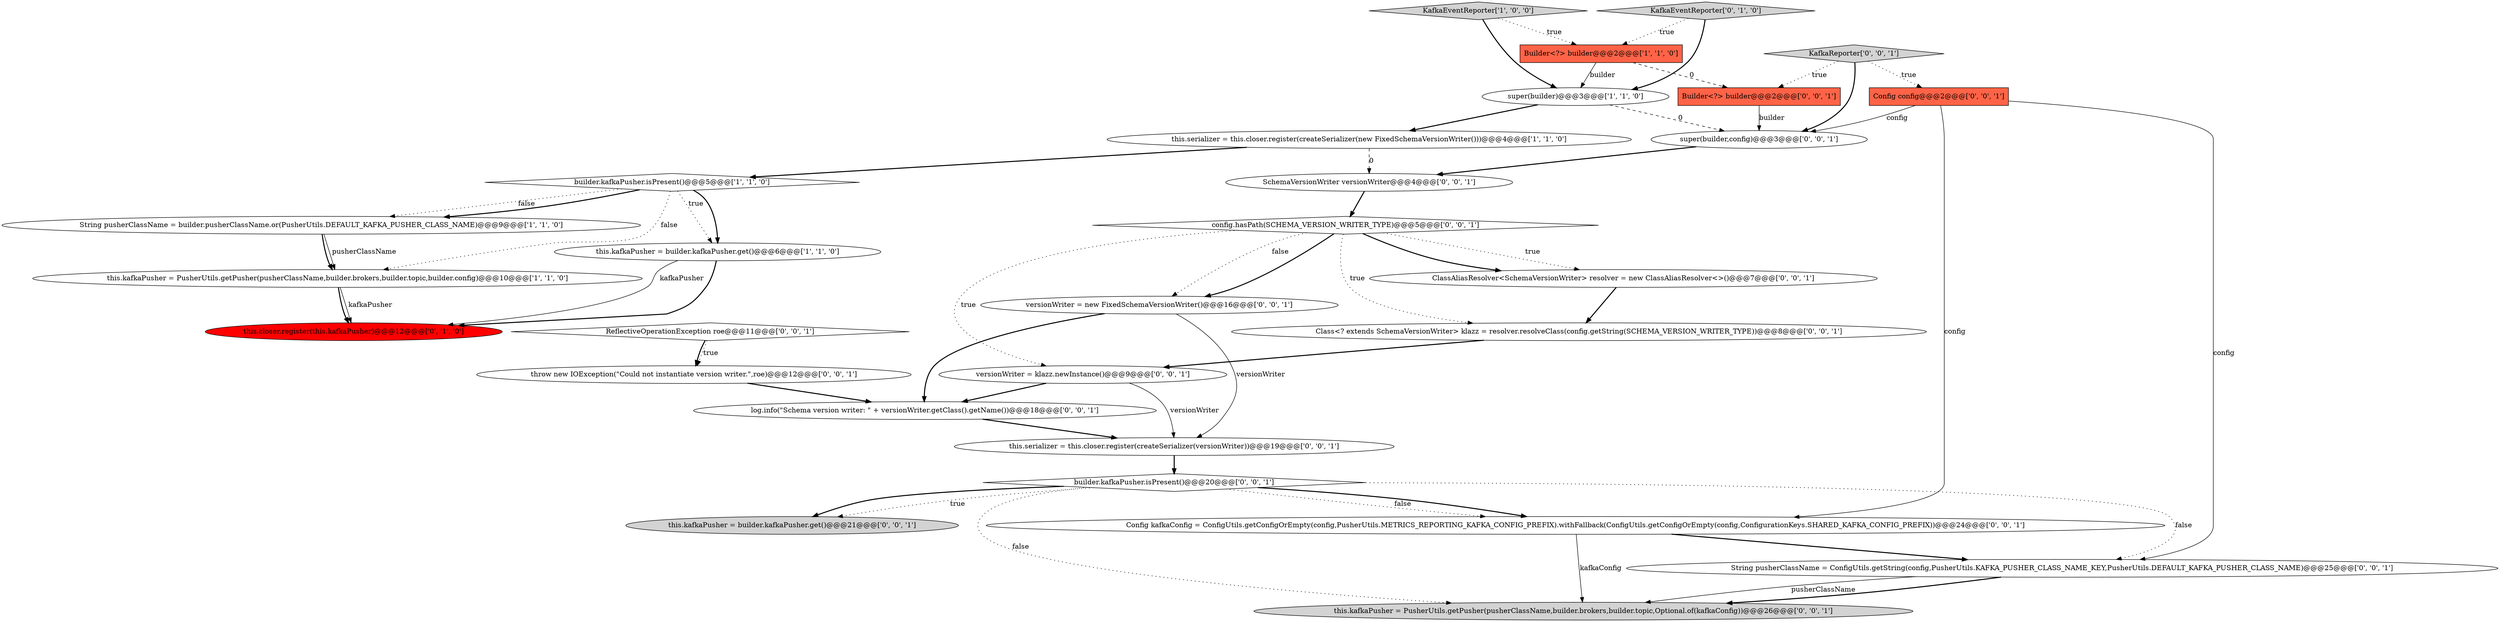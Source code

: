 digraph {
11 [style = filled, label = "Class<? extends SchemaVersionWriter> klazz = resolver.resolveClass(config.getString(SCHEMA_VERSION_WRITER_TYPE))@@@8@@@['0', '0', '1']", fillcolor = white, shape = ellipse image = "AAA0AAABBB3BBB"];
21 [style = filled, label = "Config config@@@2@@@['0', '0', '1']", fillcolor = tomato, shape = box image = "AAA0AAABBB3BBB"];
16 [style = filled, label = "versionWriter = klazz.newInstance()@@@9@@@['0', '0', '1']", fillcolor = white, shape = ellipse image = "AAA0AAABBB3BBB"];
3 [style = filled, label = "this.kafkaPusher = PusherUtils.getPusher(pusherClassName,builder.brokers,builder.topic,builder.config)@@@10@@@['1', '1', '0']", fillcolor = white, shape = ellipse image = "AAA0AAABBB1BBB"];
8 [style = filled, label = "this.closer.register(this.kafkaPusher)@@@12@@@['0', '1', '0']", fillcolor = red, shape = ellipse image = "AAA1AAABBB2BBB"];
20 [style = filled, label = "Config kafkaConfig = ConfigUtils.getConfigOrEmpty(config,PusherUtils.METRICS_REPORTING_KAFKA_CONFIG_PREFIX).withFallback(ConfigUtils.getConfigOrEmpty(config,ConfigurationKeys.SHARED_KAFKA_CONFIG_PREFIX))@@@24@@@['0', '0', '1']", fillcolor = white, shape = ellipse image = "AAA0AAABBB3BBB"];
0 [style = filled, label = "String pusherClassName = builder.pusherClassName.or(PusherUtils.DEFAULT_KAFKA_PUSHER_CLASS_NAME)@@@9@@@['1', '1', '0']", fillcolor = white, shape = ellipse image = "AAA0AAABBB1BBB"];
22 [style = filled, label = "ClassAliasResolver<SchemaVersionWriter> resolver = new ClassAliasResolver<>()@@@7@@@['0', '0', '1']", fillcolor = white, shape = ellipse image = "AAA0AAABBB3BBB"];
4 [style = filled, label = "KafkaEventReporter['1', '0', '0']", fillcolor = lightgray, shape = diamond image = "AAA0AAABBB1BBB"];
13 [style = filled, label = "versionWriter = new FixedSchemaVersionWriter()@@@16@@@['0', '0', '1']", fillcolor = white, shape = ellipse image = "AAA0AAABBB3BBB"];
7 [style = filled, label = "this.kafkaPusher = builder.kafkaPusher.get()@@@6@@@['1', '1', '0']", fillcolor = white, shape = ellipse image = "AAA0AAABBB1BBB"];
27 [style = filled, label = "super(builder,config)@@@3@@@['0', '0', '1']", fillcolor = white, shape = ellipse image = "AAA0AAABBB3BBB"];
28 [style = filled, label = "config.hasPath(SCHEMA_VERSION_WRITER_TYPE)@@@5@@@['0', '0', '1']", fillcolor = white, shape = diamond image = "AAA0AAABBB3BBB"];
9 [style = filled, label = "KafkaEventReporter['0', '1', '0']", fillcolor = lightgray, shape = diamond image = "AAA0AAABBB2BBB"];
12 [style = filled, label = "KafkaReporter['0', '0', '1']", fillcolor = lightgray, shape = diamond image = "AAA0AAABBB3BBB"];
15 [style = filled, label = "this.kafkaPusher = PusherUtils.getPusher(pusherClassName,builder.brokers,builder.topic,Optional.of(kafkaConfig))@@@26@@@['0', '0', '1']", fillcolor = lightgray, shape = ellipse image = "AAA0AAABBB3BBB"];
10 [style = filled, label = "String pusherClassName = ConfigUtils.getString(config,PusherUtils.KAFKA_PUSHER_CLASS_NAME_KEY,PusherUtils.DEFAULT_KAFKA_PUSHER_CLASS_NAME)@@@25@@@['0', '0', '1']", fillcolor = white, shape = ellipse image = "AAA0AAABBB3BBB"];
26 [style = filled, label = "SchemaVersionWriter versionWriter@@@4@@@['0', '0', '1']", fillcolor = white, shape = ellipse image = "AAA0AAABBB3BBB"];
2 [style = filled, label = "builder.kafkaPusher.isPresent()@@@5@@@['1', '1', '0']", fillcolor = white, shape = diamond image = "AAA0AAABBB1BBB"];
1 [style = filled, label = "this.serializer = this.closer.register(createSerializer(new FixedSchemaVersionWriter()))@@@4@@@['1', '1', '0']", fillcolor = white, shape = ellipse image = "AAA0AAABBB1BBB"];
18 [style = filled, label = "ReflectiveOperationException roe@@@11@@@['0', '0', '1']", fillcolor = white, shape = diamond image = "AAA0AAABBB3BBB"];
19 [style = filled, label = "this.kafkaPusher = builder.kafkaPusher.get()@@@21@@@['0', '0', '1']", fillcolor = lightgray, shape = ellipse image = "AAA0AAABBB3BBB"];
5 [style = filled, label = "super(builder)@@@3@@@['1', '1', '0']", fillcolor = white, shape = ellipse image = "AAA0AAABBB1BBB"];
6 [style = filled, label = "Builder<?> builder@@@2@@@['1', '1', '0']", fillcolor = tomato, shape = box image = "AAA0AAABBB1BBB"];
14 [style = filled, label = "this.serializer = this.closer.register(createSerializer(versionWriter))@@@19@@@['0', '0', '1']", fillcolor = white, shape = ellipse image = "AAA0AAABBB3BBB"];
23 [style = filled, label = "log.info(\"Schema version writer: \" + versionWriter.getClass().getName())@@@18@@@['0', '0', '1']", fillcolor = white, shape = ellipse image = "AAA0AAABBB3BBB"];
25 [style = filled, label = "Builder<?> builder@@@2@@@['0', '0', '1']", fillcolor = tomato, shape = box image = "AAA0AAABBB3BBB"];
24 [style = filled, label = "throw new IOException(\"Could not instantiate version writer.\",roe)@@@12@@@['0', '0', '1']", fillcolor = white, shape = ellipse image = "AAA0AAABBB3BBB"];
17 [style = filled, label = "builder.kafkaPusher.isPresent()@@@20@@@['0', '0', '1']", fillcolor = white, shape = diamond image = "AAA0AAABBB3BBB"];
4->6 [style = dotted, label="true"];
0->3 [style = bold, label=""];
11->16 [style = bold, label=""];
28->11 [style = dotted, label="true"];
17->20 [style = dotted, label="false"];
18->24 [style = bold, label=""];
21->10 [style = solid, label="config"];
10->15 [style = bold, label=""];
1->26 [style = dashed, label="0"];
25->27 [style = solid, label="builder"];
2->3 [style = dotted, label="false"];
18->24 [style = dotted, label="true"];
28->16 [style = dotted, label="true"];
16->14 [style = solid, label="versionWriter"];
17->10 [style = dotted, label="false"];
28->13 [style = bold, label=""];
14->17 [style = bold, label=""];
10->15 [style = solid, label="pusherClassName"];
16->23 [style = bold, label=""];
2->0 [style = dotted, label="false"];
7->8 [style = bold, label=""];
24->23 [style = bold, label=""];
9->6 [style = dotted, label="true"];
7->8 [style = solid, label="kafkaPusher"];
12->21 [style = dotted, label="true"];
17->19 [style = bold, label=""];
17->15 [style = dotted, label="false"];
20->10 [style = bold, label=""];
23->14 [style = bold, label=""];
5->1 [style = bold, label=""];
5->27 [style = dashed, label="0"];
2->0 [style = bold, label=""];
27->26 [style = bold, label=""];
6->5 [style = solid, label="builder"];
6->25 [style = dashed, label="0"];
20->15 [style = solid, label="kafkaConfig"];
21->27 [style = solid, label="config"];
21->20 [style = solid, label="config"];
3->8 [style = bold, label=""];
2->7 [style = dotted, label="true"];
28->13 [style = dotted, label="false"];
17->19 [style = dotted, label="true"];
28->22 [style = dotted, label="true"];
0->3 [style = solid, label="pusherClassName"];
13->23 [style = bold, label=""];
9->5 [style = bold, label=""];
1->2 [style = bold, label=""];
26->28 [style = bold, label=""];
3->8 [style = solid, label="kafkaPusher"];
2->7 [style = bold, label=""];
4->5 [style = bold, label=""];
12->27 [style = bold, label=""];
22->11 [style = bold, label=""];
12->25 [style = dotted, label="true"];
28->22 [style = bold, label=""];
17->20 [style = bold, label=""];
13->14 [style = solid, label="versionWriter"];
}
